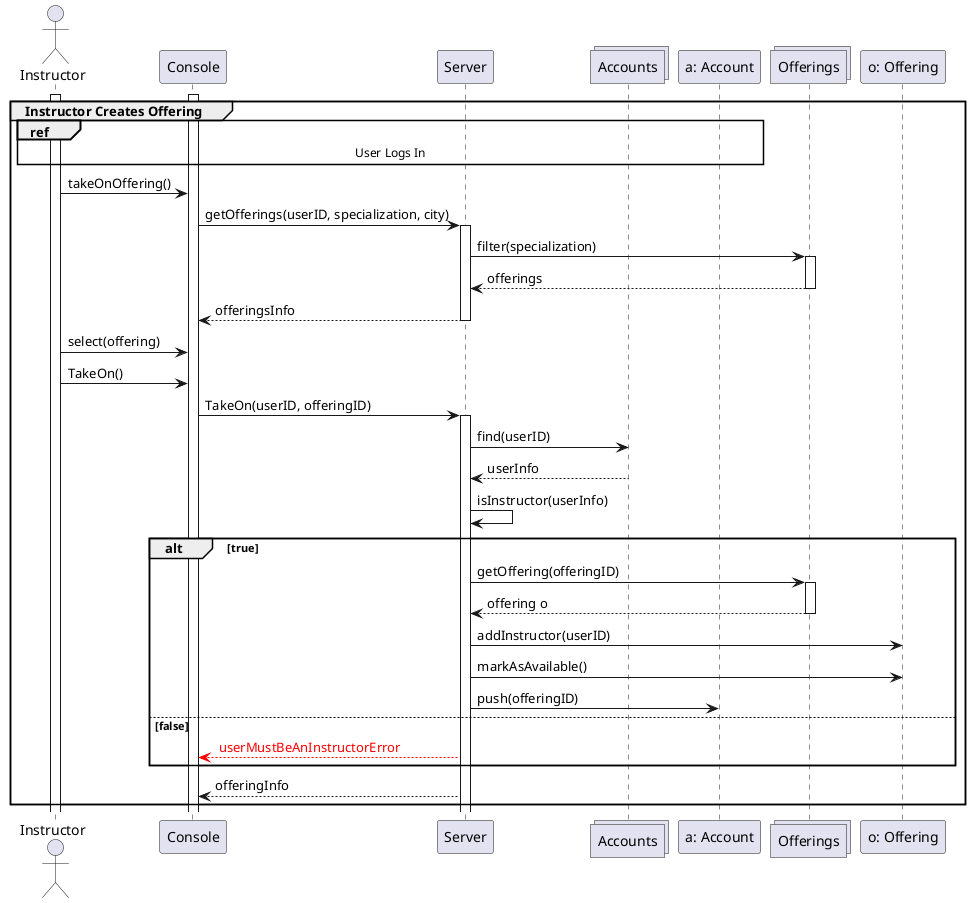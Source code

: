 @startuml TakingOffering
Actor Instructor as Instructor
participant Console as Console
participant Server as Server
collections Accounts as Accounts
participant Account as "a: Account"
collections Offerings as Offerings
participant Offering as "o: Offering"

group Instructor Creates Offering
  ref over Instructor, Account: User Logs In
  activate Instructor
  activate Console
  Instructor -> Console: takeOnOffering()
  Console -> Server++: getOfferings(userID, specialization, city)
  Server -> Offerings ++: filter(specialization)
  Offerings --> Server --: offerings
  Server --> Console --: offeringsInfo
  Instructor -> Console: select(offering)
  Instructor -> Console: TakeOn()
  Console -> Server ++: TakeOn(userID, offeringID)
  Server -> Accounts: find(userID)
  Accounts --> Server: userInfo
  Server -> Server: isInstructor(userInfo)
  alt true
    Server -> Offerings ++: getOffering(offeringID)
    Offerings --> Server --: offering o
    Server -> Offering : addInstructor(userID)
    Server -> Offering: markAsAvailable()
    Server -> Account : push(offeringID)
  else false
    Server --[#red]> Console: <font color=red> userMustBeAnInstructorError
  end
  Server --> Console: offeringInfo
end

@enduml